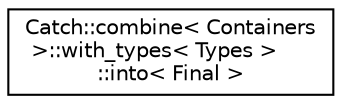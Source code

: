 digraph "Graphical Class Hierarchy"
{
  edge [fontname="Helvetica",fontsize="10",labelfontname="Helvetica",labelfontsize="10"];
  node [fontname="Helvetica",fontsize="10",shape=record];
  rankdir="LR";
  Node0 [label="Catch::combine\< Containers\l \>::with_types\< Types \>\l::into\< Final \>",height=0.2,width=0.4,color="black", fillcolor="white", style="filled",URL="$structCatch_1_1combine_1_1with__types_1_1into.html"];
}
